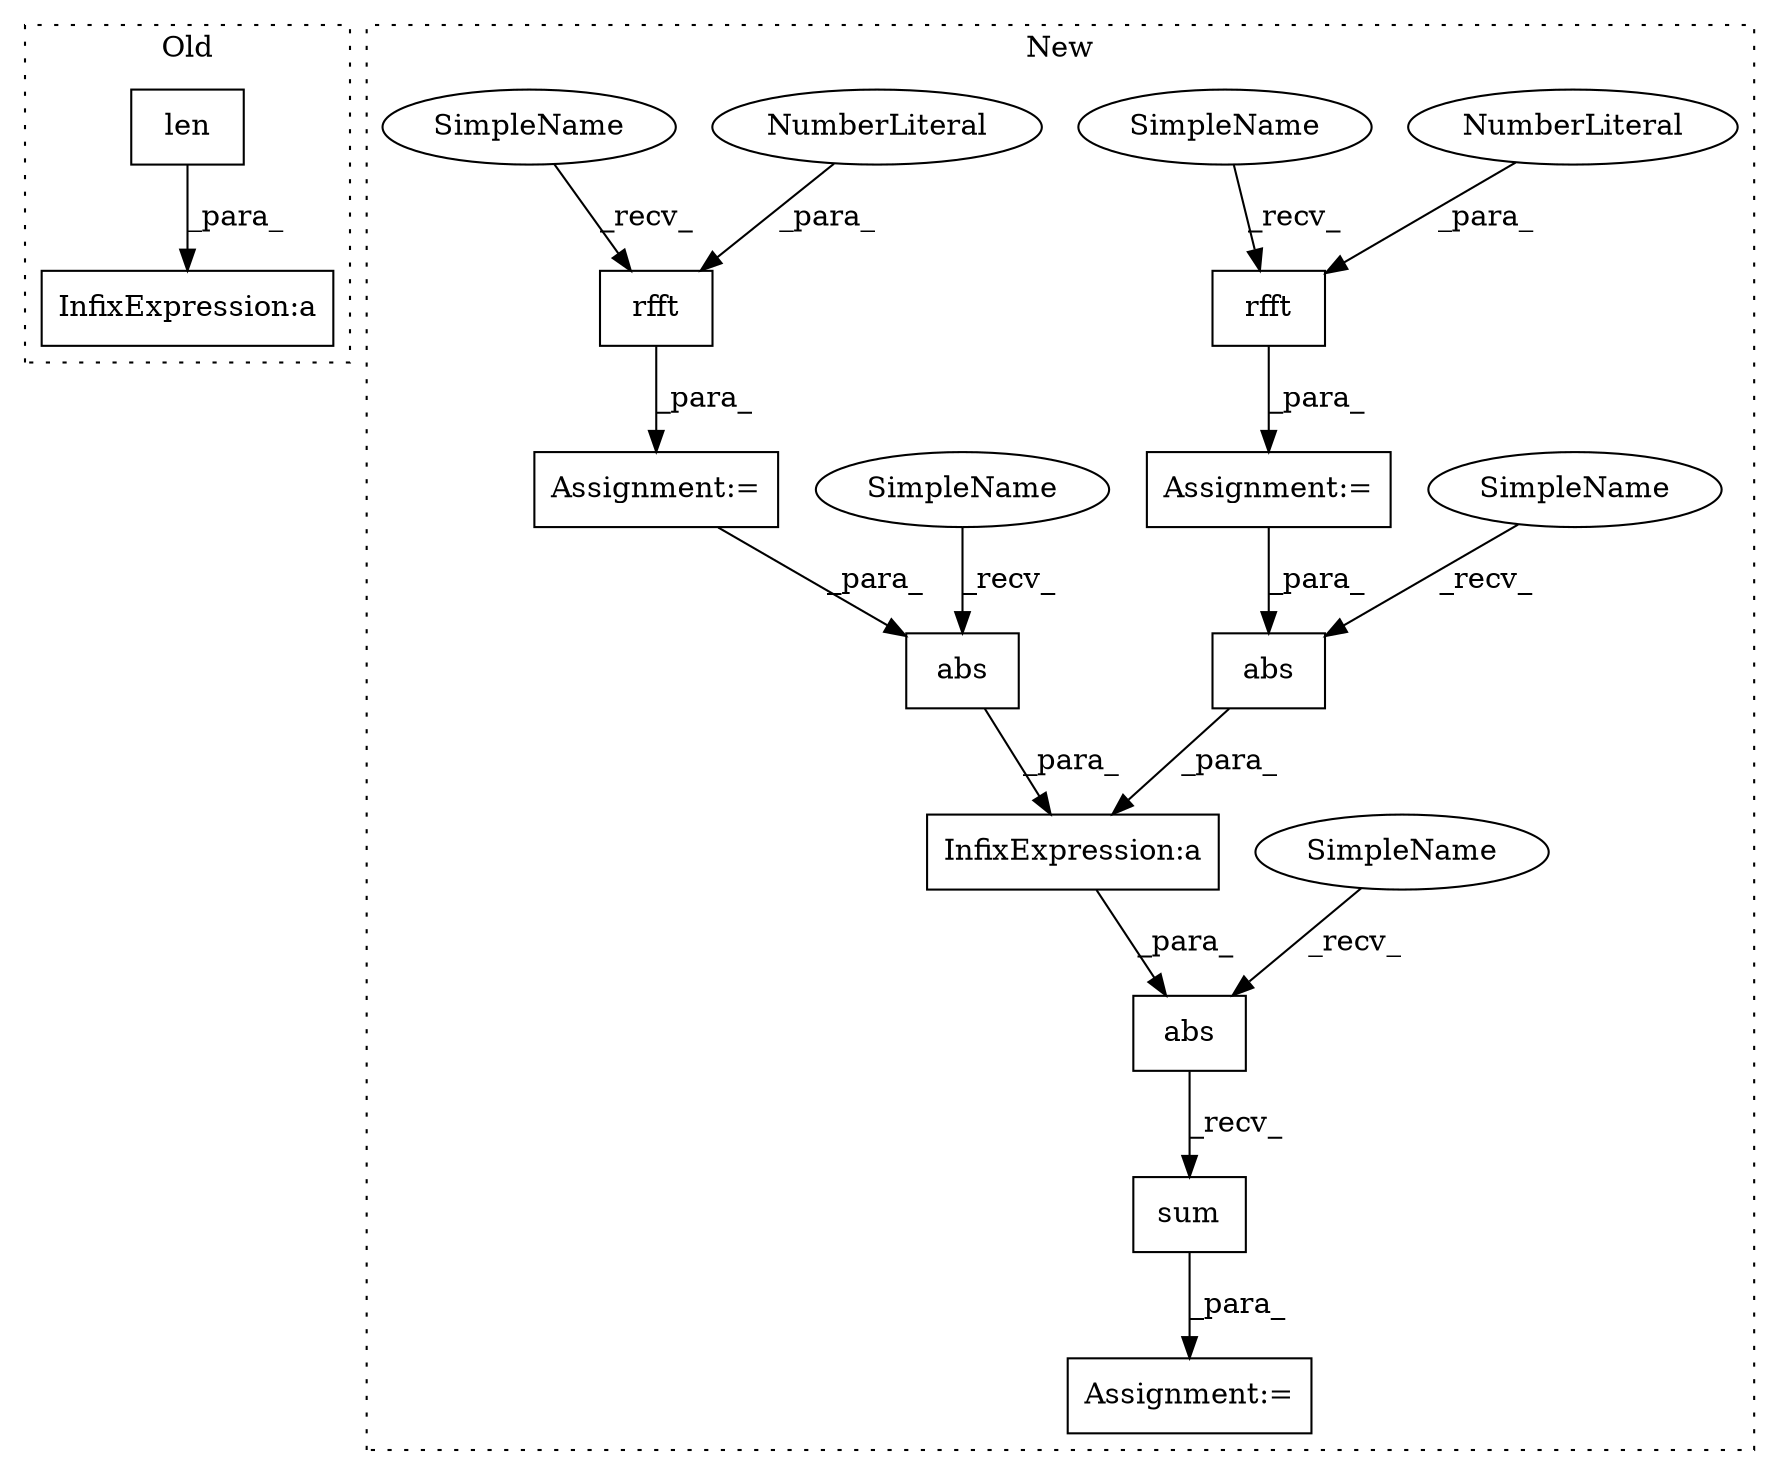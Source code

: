 digraph G {
subgraph cluster0 {
1 [label="len" a="32" s="4494,4499" l="4,1" shape="box"];
8 [label="InfixExpression:a" a="27" s="4491" l="3" shape="box"];
label = "Old";
style="dotted";
}
subgraph cluster1 {
2 [label="abs" a="32" s="4803,4815" l="4,1" shape="box"];
3 [label="Assignment:=" a="7" s="4764" l="1" shape="box"];
4 [label="Assignment:=" a="7" s="4713" l="1" shape="box"];
5 [label="InfixExpression:a" a="27" s="4794" l="3" shape="box"];
6 [label="abs" a="32" s="4771,4816" l="4,1" shape="box"];
7 [label="sum" a="32" s="4818" l="5" shape="box"];
9 [label="abs" a="32" s="4781,4793" l="4,1" shape="box"];
10 [label="rfft" a="32" s="4682,4696" l="5,1" shape="box"];
11 [label="NumberLiteral" a="34" s="4695" l="1" shape="ellipse"];
12 [label="rfft" a="32" s="4720,4733" l="5,1" shape="box"];
13 [label="NumberLiteral" a="34" s="4732" l="1" shape="ellipse"];
14 [label="Assignment:=" a="7" s="4675" l="1" shape="box"];
15 [label="SimpleName" a="42" s="4797" l="5" shape="ellipse"];
16 [label="SimpleName" a="42" s="4714" l="5" shape="ellipse"];
17 [label="SimpleName" a="42" s="4775" l="5" shape="ellipse"];
18 [label="SimpleName" a="42" s="4765" l="5" shape="ellipse"];
19 [label="SimpleName" a="42" s="4676" l="5" shape="ellipse"];
label = "New";
style="dotted";
}
1 -> 8 [label="_para_"];
2 -> 5 [label="_para_"];
4 -> 2 [label="_para_"];
5 -> 6 [label="_para_"];
6 -> 7 [label="_recv_"];
7 -> 3 [label="_para_"];
9 -> 5 [label="_para_"];
10 -> 14 [label="_para_"];
11 -> 10 [label="_para_"];
12 -> 4 [label="_para_"];
13 -> 12 [label="_para_"];
14 -> 9 [label="_para_"];
15 -> 2 [label="_recv_"];
16 -> 12 [label="_recv_"];
17 -> 9 [label="_recv_"];
18 -> 6 [label="_recv_"];
19 -> 10 [label="_recv_"];
}